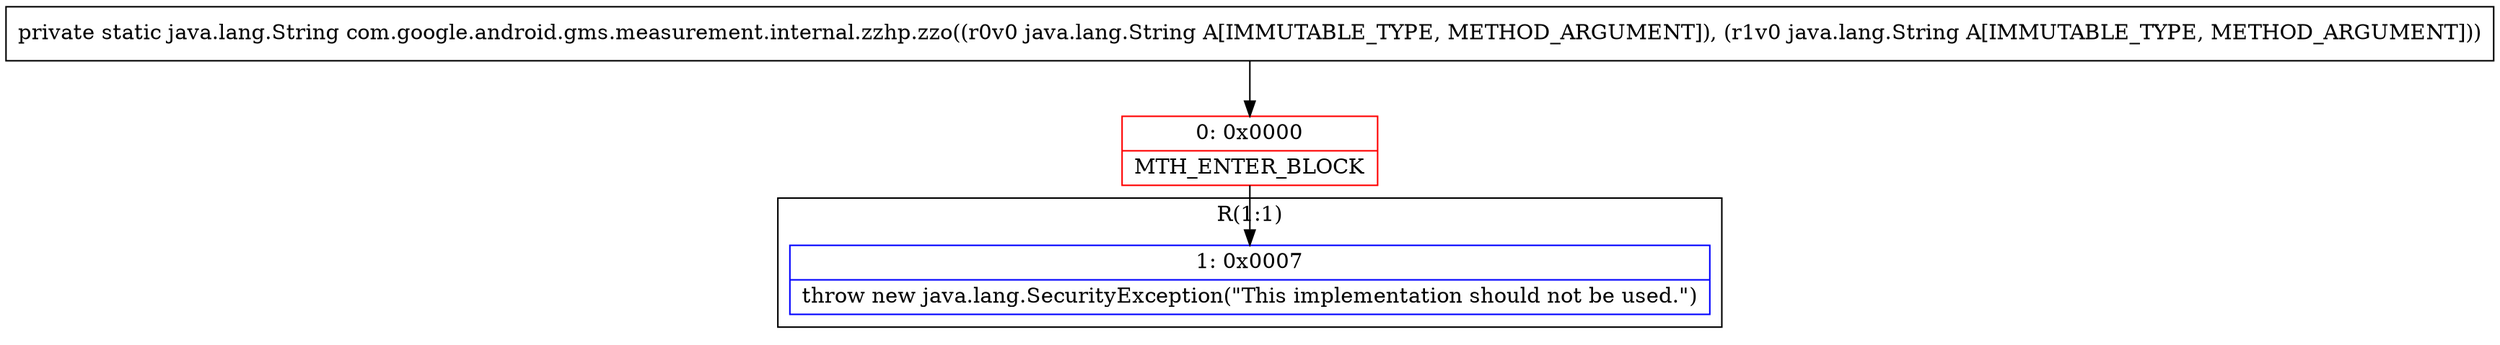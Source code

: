 digraph "CFG forcom.google.android.gms.measurement.internal.zzhp.zzo(Ljava\/lang\/String;Ljava\/lang\/String;)Ljava\/lang\/String;" {
subgraph cluster_Region_298441954 {
label = "R(1:1)";
node [shape=record,color=blue];
Node_1 [shape=record,label="{1\:\ 0x0007|throw new java.lang.SecurityException(\"This implementation should not be used.\")\l}"];
}
Node_0 [shape=record,color=red,label="{0\:\ 0x0000|MTH_ENTER_BLOCK\l}"];
MethodNode[shape=record,label="{private static java.lang.String com.google.android.gms.measurement.internal.zzhp.zzo((r0v0 java.lang.String A[IMMUTABLE_TYPE, METHOD_ARGUMENT]), (r1v0 java.lang.String A[IMMUTABLE_TYPE, METHOD_ARGUMENT])) }"];
MethodNode -> Node_0;
Node_0 -> Node_1;
}


